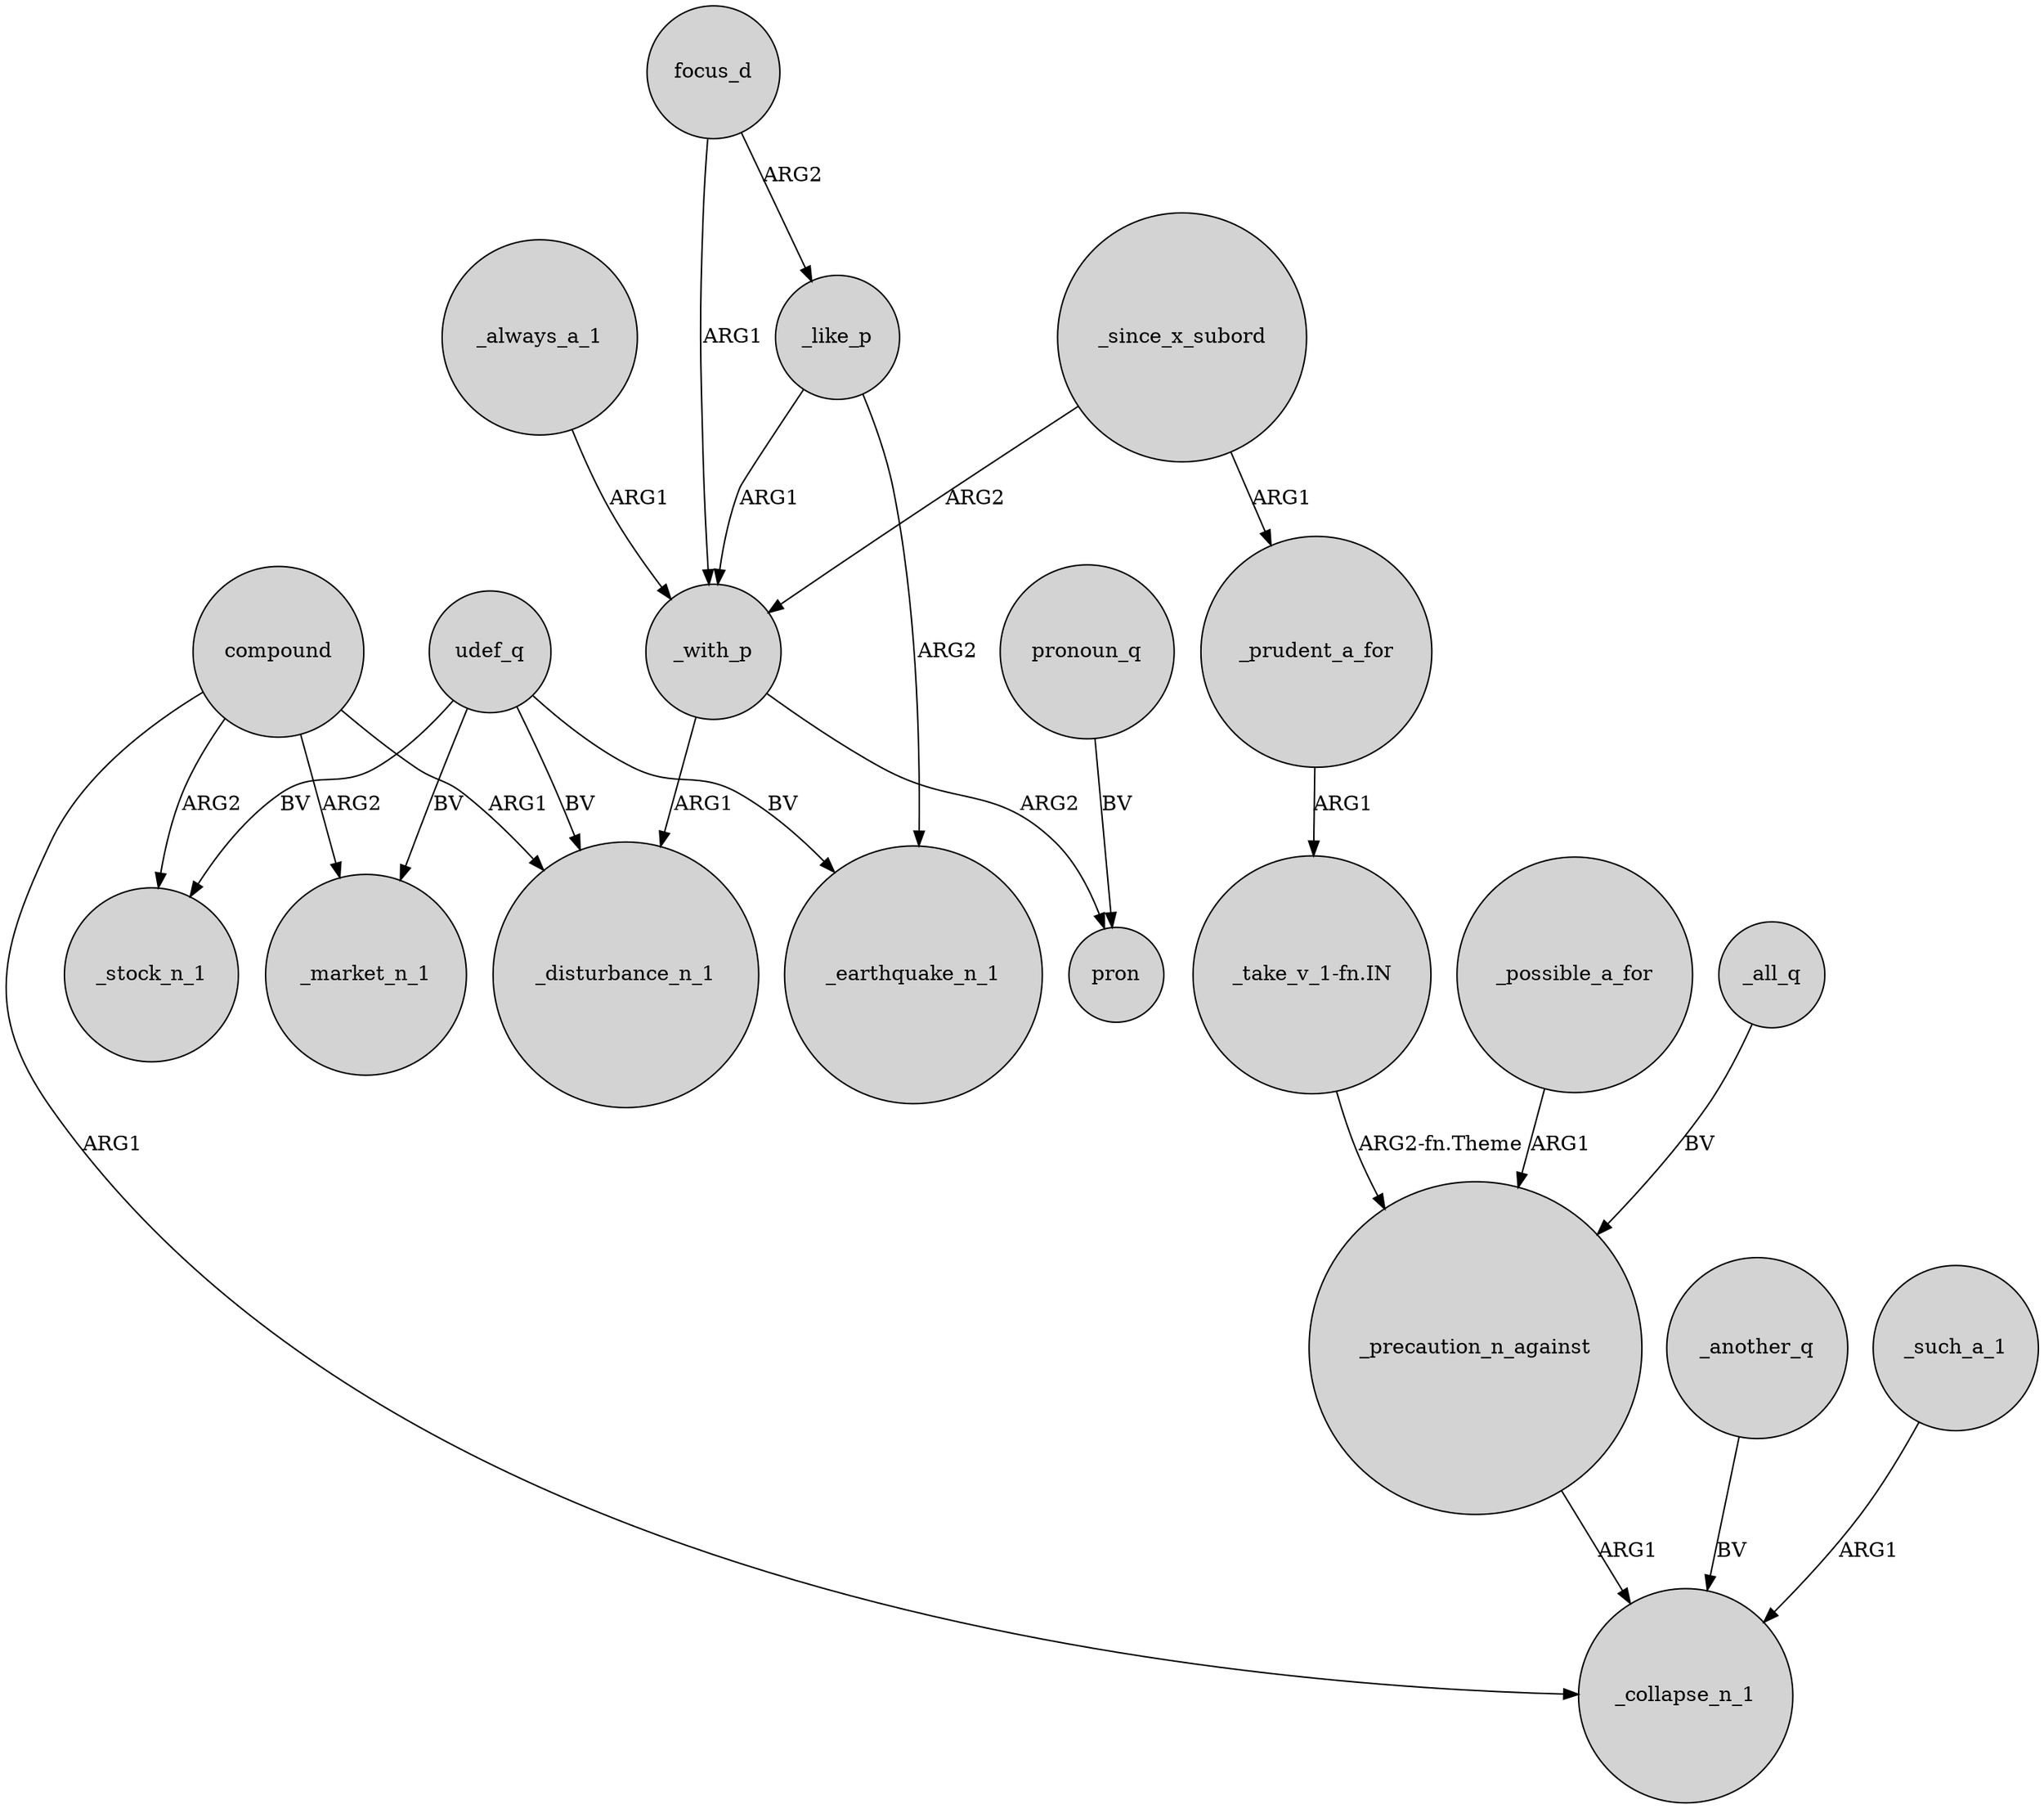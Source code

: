 digraph {
	node [shape=circle style=filled]
	compound -> _market_n_1 [label=ARG2]
	_like_p -> _earthquake_n_1 [label=ARG2]
	udef_q -> _disturbance_n_1 [label=BV]
	"_take_v_1-fn.IN" -> _precaution_n_against [label="ARG2-fn.Theme"]
	focus_d -> _like_p [label=ARG2]
	_since_x_subord -> _with_p [label=ARG2]
	_like_p -> _with_p [label=ARG1]
	compound -> _disturbance_n_1 [label=ARG1]
	_possible_a_for -> _precaution_n_against [label=ARG1]
	udef_q -> _market_n_1 [label=BV]
	_since_x_subord -> _prudent_a_for [label=ARG1]
	_always_a_1 -> _with_p [label=ARG1]
	_with_p -> _disturbance_n_1 [label=ARG1]
	compound -> _stock_n_1 [label=ARG2]
	focus_d -> _with_p [label=ARG1]
	pronoun_q -> pron [label=BV]
	_another_q -> _collapse_n_1 [label=BV]
	udef_q -> _stock_n_1 [label=BV]
	_prudent_a_for -> "_take_v_1-fn.IN" [label=ARG1]
	_precaution_n_against -> _collapse_n_1 [label=ARG1]
	_all_q -> _precaution_n_against [label=BV]
	compound -> _collapse_n_1 [label=ARG1]
	_with_p -> pron [label=ARG2]
	_such_a_1 -> _collapse_n_1 [label=ARG1]
	udef_q -> _earthquake_n_1 [label=BV]
}
